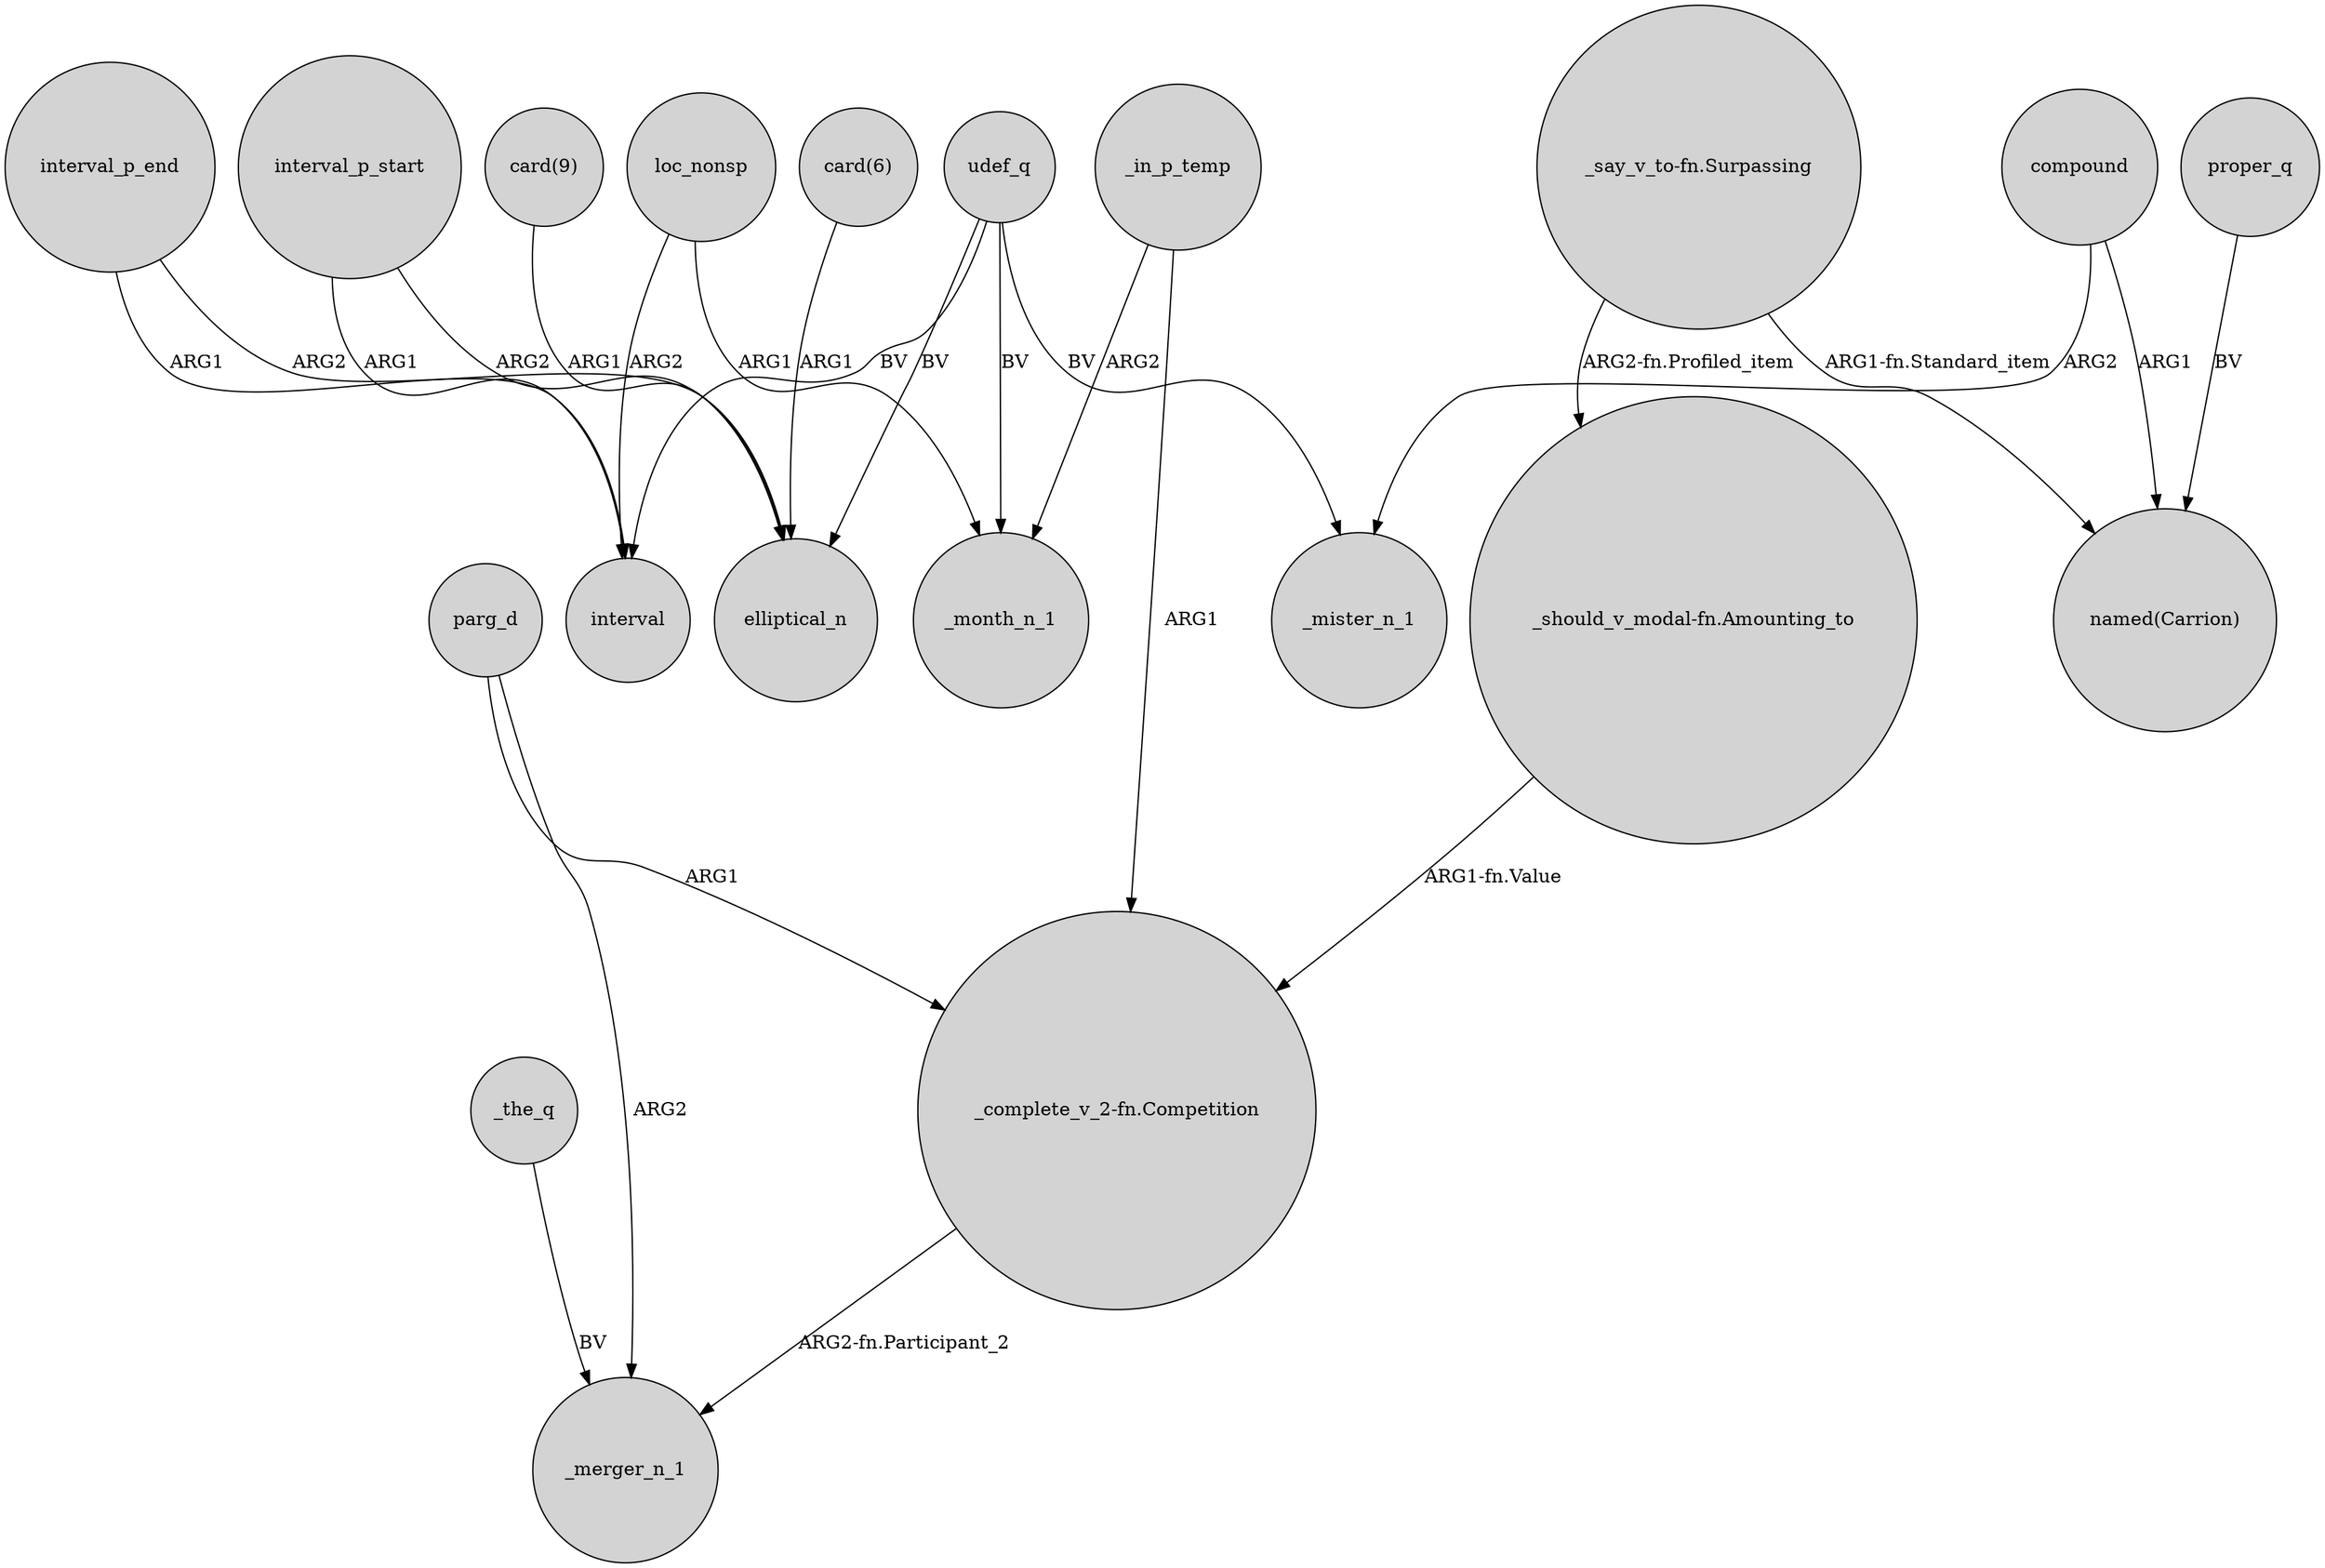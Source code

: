 digraph {
	node [shape=circle style=filled]
	udef_q -> _month_n_1 [label=BV]
	loc_nonsp -> interval [label=ARG2]
	compound -> _mister_n_1 [label=ARG2]
	interval_p_end -> elliptical_n [label=ARG2]
	compound -> "named(Carrion)" [label=ARG1]
	"_say_v_to-fn.Surpassing" -> "_should_v_modal-fn.Amounting_to" [label="ARG2-fn.Profiled_item"]
	_the_q -> _merger_n_1 [label=BV]
	interval_p_start -> elliptical_n [label=ARG2]
	udef_q -> interval [label=BV]
	udef_q -> _mister_n_1 [label=BV]
	interval_p_start -> interval [label=ARG1]
	_in_p_temp -> "_complete_v_2-fn.Competition" [label=ARG1]
	"_say_v_to-fn.Surpassing" -> "named(Carrion)" [label="ARG1-fn.Standard_item"]
	proper_q -> "named(Carrion)" [label=BV]
	_in_p_temp -> _month_n_1 [label=ARG2]
	"card(9)" -> elliptical_n [label=ARG1]
	interval_p_end -> interval [label=ARG1]
	loc_nonsp -> _month_n_1 [label=ARG1]
	parg_d -> "_complete_v_2-fn.Competition" [label=ARG1]
	parg_d -> _merger_n_1 [label=ARG2]
	udef_q -> elliptical_n [label=BV]
	"_complete_v_2-fn.Competition" -> _merger_n_1 [label="ARG2-fn.Participant_2"]
	"card(6)" -> elliptical_n [label=ARG1]
	"_should_v_modal-fn.Amounting_to" -> "_complete_v_2-fn.Competition" [label="ARG1-fn.Value"]
}

